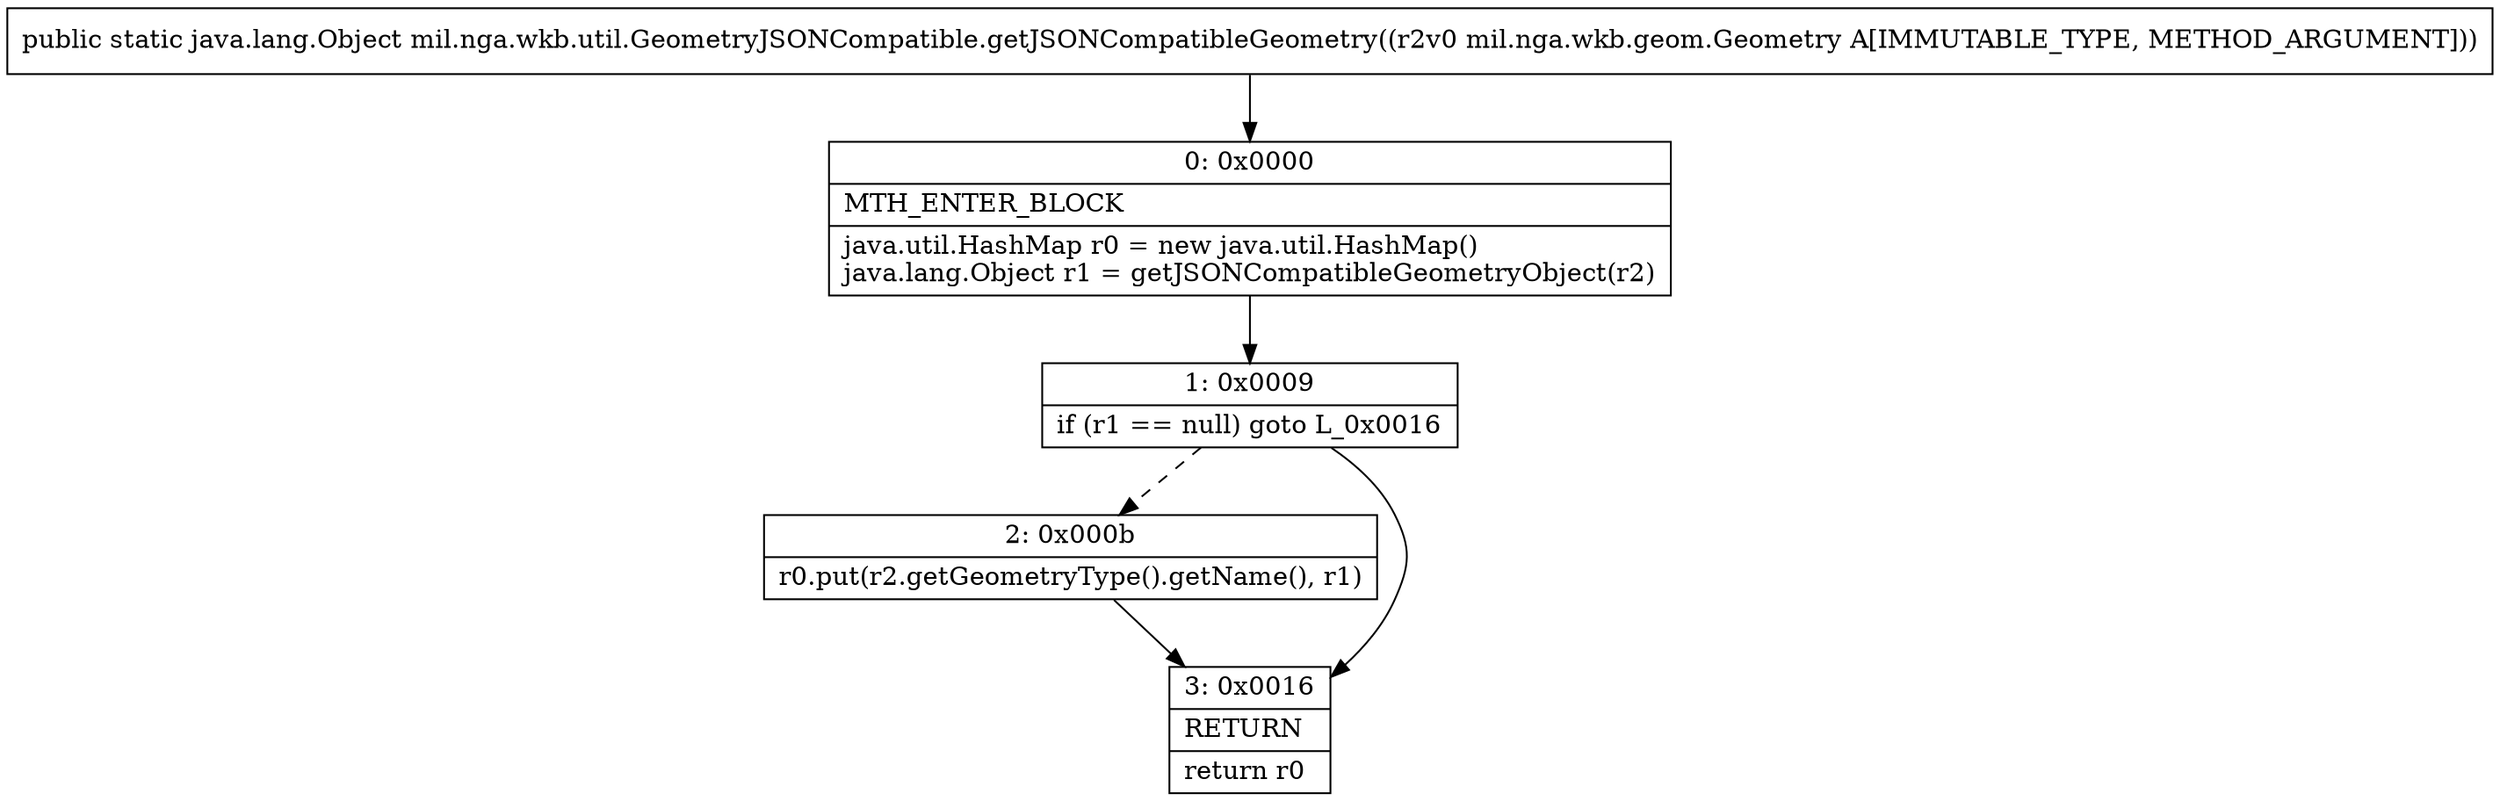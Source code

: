 digraph "CFG formil.nga.wkb.util.GeometryJSONCompatible.getJSONCompatibleGeometry(Lmil\/nga\/wkb\/geom\/Geometry;)Ljava\/lang\/Object;" {
Node_0 [shape=record,label="{0\:\ 0x0000|MTH_ENTER_BLOCK\l|java.util.HashMap r0 = new java.util.HashMap()\ljava.lang.Object r1 = getJSONCompatibleGeometryObject(r2)\l}"];
Node_1 [shape=record,label="{1\:\ 0x0009|if (r1 == null) goto L_0x0016\l}"];
Node_2 [shape=record,label="{2\:\ 0x000b|r0.put(r2.getGeometryType().getName(), r1)\l}"];
Node_3 [shape=record,label="{3\:\ 0x0016|RETURN\l|return r0\l}"];
MethodNode[shape=record,label="{public static java.lang.Object mil.nga.wkb.util.GeometryJSONCompatible.getJSONCompatibleGeometry((r2v0 mil.nga.wkb.geom.Geometry A[IMMUTABLE_TYPE, METHOD_ARGUMENT])) }"];
MethodNode -> Node_0;
Node_0 -> Node_1;
Node_1 -> Node_2[style=dashed];
Node_1 -> Node_3;
Node_2 -> Node_3;
}

